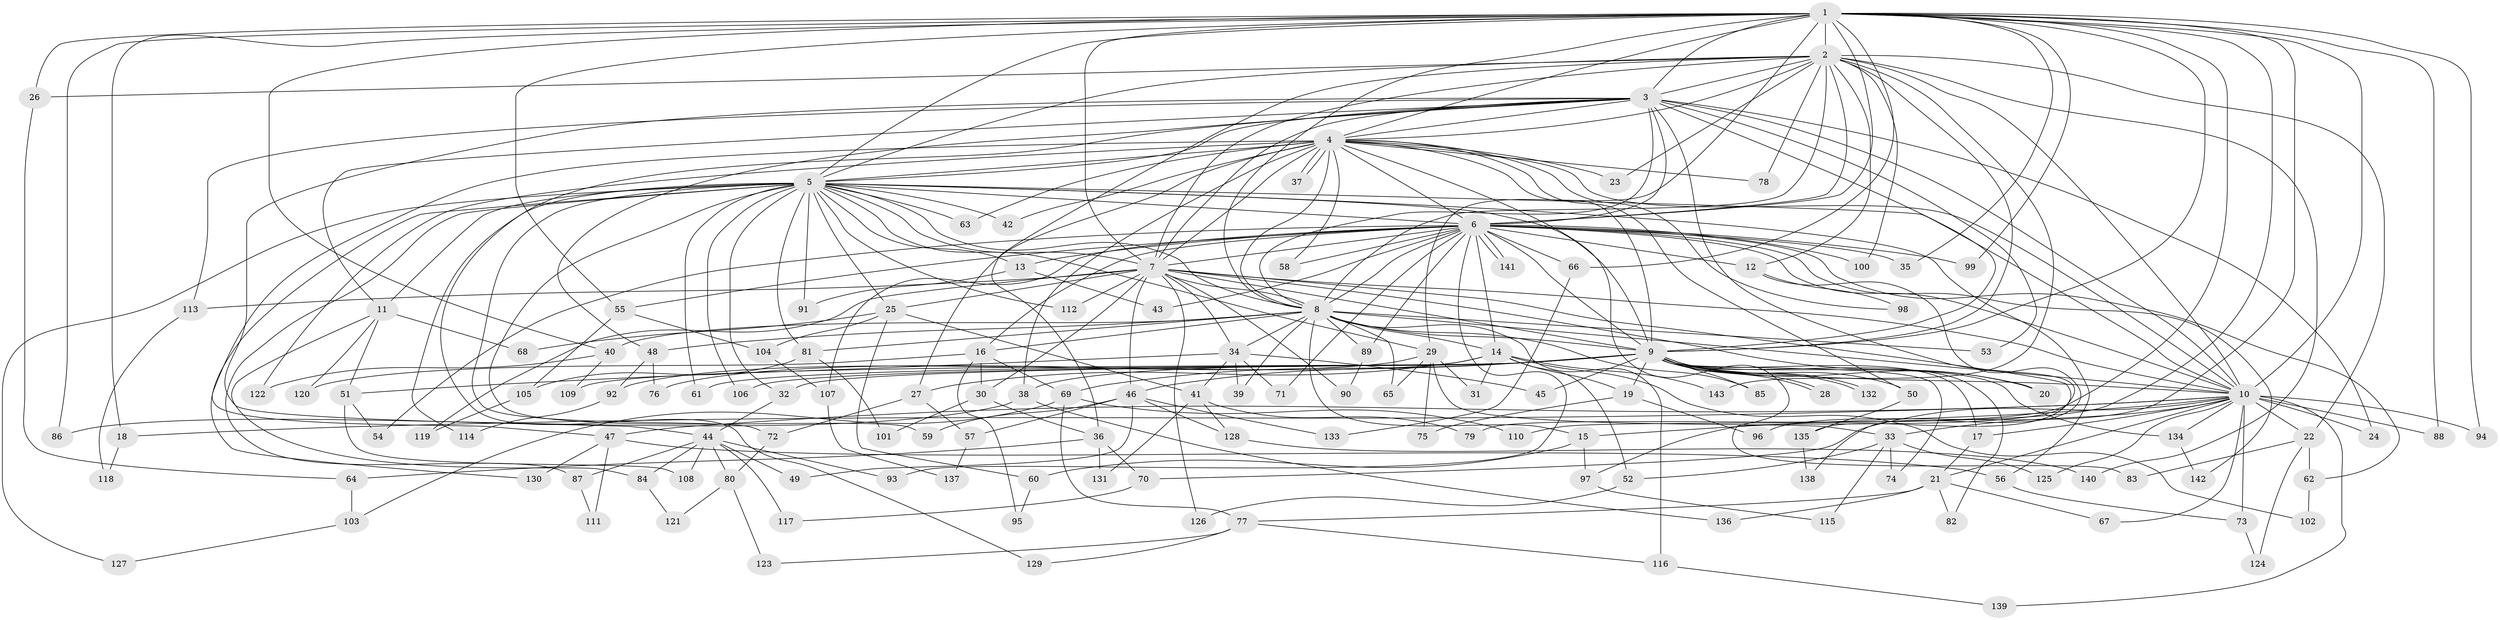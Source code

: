 // coarse degree distribution, {22: 0.027522935779816515, 33: 0.009174311926605505, 15: 0.009174311926605505, 28: 0.01834862385321101, 24: 0.009174311926605505, 21: 0.009174311926605505, 6: 0.027522935779816515, 3: 0.23853211009174313, 9: 0.027522935779816515, 4: 0.06422018348623854, 2: 0.46788990825688076, 5: 0.06422018348623854, 7: 0.027522935779816515}
// Generated by graph-tools (version 1.1) at 2025/23/03/03/25 07:23:47]
// undirected, 143 vertices, 311 edges
graph export_dot {
graph [start="1"]
  node [color=gray90,style=filled];
  1;
  2;
  3;
  4;
  5;
  6;
  7;
  8;
  9;
  10;
  11;
  12;
  13;
  14;
  15;
  16;
  17;
  18;
  19;
  20;
  21;
  22;
  23;
  24;
  25;
  26;
  27;
  28;
  29;
  30;
  31;
  32;
  33;
  34;
  35;
  36;
  37;
  38;
  39;
  40;
  41;
  42;
  43;
  44;
  45;
  46;
  47;
  48;
  49;
  50;
  51;
  52;
  53;
  54;
  55;
  56;
  57;
  58;
  59;
  60;
  61;
  62;
  63;
  64;
  65;
  66;
  67;
  68;
  69;
  70;
  71;
  72;
  73;
  74;
  75;
  76;
  77;
  78;
  79;
  80;
  81;
  82;
  83;
  84;
  85;
  86;
  87;
  88;
  89;
  90;
  91;
  92;
  93;
  94;
  95;
  96;
  97;
  98;
  99;
  100;
  101;
  102;
  103;
  104;
  105;
  106;
  107;
  108;
  109;
  110;
  111;
  112;
  113;
  114;
  115;
  116;
  117;
  118;
  119;
  120;
  121;
  122;
  123;
  124;
  125;
  126;
  127;
  128;
  129;
  130;
  131;
  132;
  133;
  134;
  135;
  136;
  137;
  138;
  139;
  140;
  141;
  142;
  143;
  1 -- 2;
  1 -- 3;
  1 -- 4;
  1 -- 5;
  1 -- 6;
  1 -- 7;
  1 -- 8;
  1 -- 9;
  1 -- 10;
  1 -- 18;
  1 -- 26;
  1 -- 29;
  1 -- 35;
  1 -- 40;
  1 -- 55;
  1 -- 66;
  1 -- 79;
  1 -- 86;
  1 -- 88;
  1 -- 94;
  1 -- 96;
  1 -- 99;
  1 -- 110;
  2 -- 3;
  2 -- 4;
  2 -- 5;
  2 -- 6;
  2 -- 7;
  2 -- 8;
  2 -- 9;
  2 -- 10;
  2 -- 12;
  2 -- 22;
  2 -- 23;
  2 -- 26;
  2 -- 36;
  2 -- 78;
  2 -- 100;
  2 -- 140;
  2 -- 143;
  3 -- 4;
  3 -- 5;
  3 -- 6;
  3 -- 7;
  3 -- 8;
  3 -- 9;
  3 -- 10;
  3 -- 11;
  3 -- 24;
  3 -- 44;
  3 -- 48;
  3 -- 53;
  3 -- 97;
  3 -- 113;
  3 -- 129;
  4 -- 5;
  4 -- 6;
  4 -- 7;
  4 -- 8;
  4 -- 9;
  4 -- 10;
  4 -- 23;
  4 -- 27;
  4 -- 37;
  4 -- 37;
  4 -- 38;
  4 -- 42;
  4 -- 47;
  4 -- 50;
  4 -- 58;
  4 -- 63;
  4 -- 78;
  4 -- 83;
  4 -- 98;
  4 -- 122;
  5 -- 6;
  5 -- 7;
  5 -- 8;
  5 -- 9;
  5 -- 10;
  5 -- 11;
  5 -- 13;
  5 -- 25;
  5 -- 29;
  5 -- 32;
  5 -- 42;
  5 -- 56;
  5 -- 59;
  5 -- 61;
  5 -- 63;
  5 -- 72;
  5 -- 81;
  5 -- 87;
  5 -- 91;
  5 -- 106;
  5 -- 112;
  5 -- 114;
  5 -- 127;
  5 -- 130;
  6 -- 7;
  6 -- 8;
  6 -- 9;
  6 -- 10;
  6 -- 12;
  6 -- 13;
  6 -- 14;
  6 -- 16;
  6 -- 35;
  6 -- 43;
  6 -- 54;
  6 -- 55;
  6 -- 58;
  6 -- 62;
  6 -- 66;
  6 -- 71;
  6 -- 89;
  6 -- 93;
  6 -- 99;
  6 -- 100;
  6 -- 107;
  6 -- 141;
  6 -- 141;
  6 -- 142;
  7 -- 8;
  7 -- 9;
  7 -- 10;
  7 -- 20;
  7 -- 25;
  7 -- 30;
  7 -- 34;
  7 -- 46;
  7 -- 90;
  7 -- 112;
  7 -- 113;
  7 -- 119;
  7 -- 126;
  7 -- 135;
  8 -- 9;
  8 -- 10;
  8 -- 14;
  8 -- 15;
  8 -- 16;
  8 -- 34;
  8 -- 39;
  8 -- 40;
  8 -- 48;
  8 -- 53;
  8 -- 65;
  8 -- 81;
  8 -- 85;
  8 -- 89;
  8 -- 116;
  9 -- 10;
  9 -- 17;
  9 -- 19;
  9 -- 20;
  9 -- 28;
  9 -- 28;
  9 -- 32;
  9 -- 38;
  9 -- 45;
  9 -- 46;
  9 -- 50;
  9 -- 61;
  9 -- 69;
  9 -- 74;
  9 -- 82;
  9 -- 85;
  9 -- 106;
  9 -- 109;
  9 -- 132;
  9 -- 132;
  9 -- 134;
  10 -- 15;
  10 -- 17;
  10 -- 18;
  10 -- 21;
  10 -- 22;
  10 -- 24;
  10 -- 33;
  10 -- 47;
  10 -- 67;
  10 -- 70;
  10 -- 73;
  10 -- 88;
  10 -- 94;
  10 -- 125;
  10 -- 134;
  10 -- 139;
  11 -- 51;
  11 -- 68;
  11 -- 84;
  11 -- 120;
  12 -- 98;
  12 -- 138;
  13 -- 43;
  13 -- 91;
  14 -- 19;
  14 -- 27;
  14 -- 31;
  14 -- 52;
  14 -- 76;
  14 -- 102;
  14 -- 143;
  15 -- 60;
  15 -- 97;
  16 -- 30;
  16 -- 69;
  16 -- 95;
  16 -- 120;
  17 -- 21;
  18 -- 118;
  19 -- 75;
  19 -- 96;
  21 -- 67;
  21 -- 77;
  21 -- 82;
  21 -- 136;
  22 -- 62;
  22 -- 83;
  22 -- 124;
  25 -- 41;
  25 -- 60;
  25 -- 68;
  25 -- 104;
  26 -- 64;
  27 -- 57;
  27 -- 72;
  29 -- 31;
  29 -- 33;
  29 -- 65;
  29 -- 75;
  29 -- 92;
  30 -- 36;
  30 -- 101;
  32 -- 44;
  33 -- 52;
  33 -- 74;
  33 -- 115;
  33 -- 125;
  34 -- 39;
  34 -- 41;
  34 -- 45;
  34 -- 51;
  34 -- 71;
  36 -- 64;
  36 -- 70;
  36 -- 131;
  38 -- 86;
  38 -- 136;
  40 -- 109;
  40 -- 122;
  41 -- 79;
  41 -- 128;
  41 -- 131;
  44 -- 49;
  44 -- 80;
  44 -- 84;
  44 -- 87;
  44 -- 93;
  44 -- 108;
  44 -- 117;
  46 -- 49;
  46 -- 57;
  46 -- 59;
  46 -- 128;
  46 -- 133;
  47 -- 56;
  47 -- 111;
  47 -- 130;
  48 -- 76;
  48 -- 92;
  50 -- 135;
  51 -- 54;
  51 -- 108;
  52 -- 126;
  55 -- 104;
  55 -- 105;
  56 -- 73;
  57 -- 137;
  60 -- 95;
  62 -- 102;
  64 -- 103;
  66 -- 133;
  69 -- 77;
  69 -- 103;
  69 -- 110;
  70 -- 117;
  72 -- 80;
  73 -- 124;
  77 -- 116;
  77 -- 123;
  77 -- 129;
  80 -- 121;
  80 -- 123;
  81 -- 101;
  81 -- 105;
  84 -- 121;
  87 -- 111;
  89 -- 90;
  92 -- 114;
  97 -- 115;
  103 -- 127;
  104 -- 107;
  105 -- 119;
  107 -- 137;
  113 -- 118;
  116 -- 139;
  128 -- 140;
  134 -- 142;
  135 -- 138;
}
